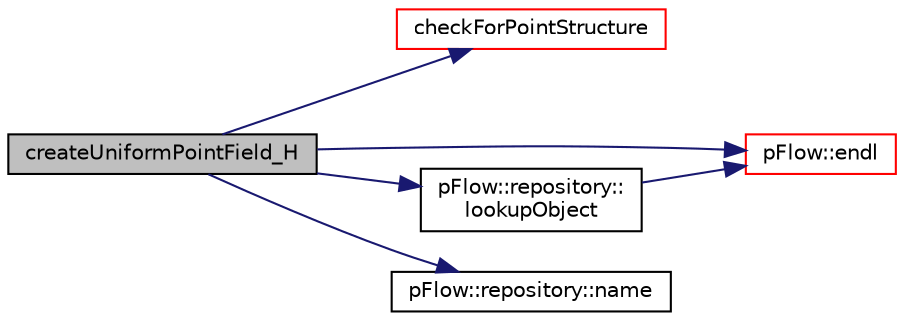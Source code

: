 digraph "createUniformPointField_H"
{
 // LATEX_PDF_SIZE
  edge [fontname="Helvetica",fontsize="10",labelfontname="Helvetica",labelfontsize="10"];
  node [fontname="Helvetica",fontsize="10",shape=record];
  rankdir="LR";
  Node1 [label="createUniformPointField_H",height=0.2,width=0.4,color="black", fillcolor="grey75", style="filled", fontcolor="black",tooltip=" "];
  Node1 -> Node2 [color="midnightblue",fontsize="10",style="solid",fontname="Helvetica"];
  Node2 [label="checkForPointStructure",height=0.2,width=0.4,color="red", fillcolor="white", style="filled",URL="$classpFlow_1_1readFromTimeFolder.html#aa16df64e306a5fe79f8fd6e6500e5709",tooltip=" "];
  Node1 -> Node4 [color="midnightblue",fontsize="10",style="solid",fontname="Helvetica"];
  Node4 [label="pFlow::endl",height=0.2,width=0.4,color="red", fillcolor="white", style="filled",URL="$namespacepFlow.html#aba8f0c455a3fdb4b05ad33a25b13b189",tooltip="Add newline and flush stream."];
  Node1 -> Node6 [color="midnightblue",fontsize="10",style="solid",fontname="Helvetica"];
  Node6 [label="pFlow::repository::\llookupObject",height=0.2,width=0.4,color="black", fillcolor="white", style="filled",URL="$classpFlow_1_1repository.html#a9908dca95b0c33c0cb43efa18daa2679",tooltip="return a ref to the underlaying data in the object"];
  Node6 -> Node4 [color="midnightblue",fontsize="10",style="solid",fontname="Helvetica"];
  Node1 -> Node7 [color="midnightblue",fontsize="10",style="solid",fontname="Helvetica"];
  Node7 [label="pFlow::repository::name",height=0.2,width=0.4,color="black", fillcolor="white", style="filled",URL="$classpFlow_1_1repository.html#a4c4b7703e6fdb86d441032675709e39c",tooltip=" "];
}
